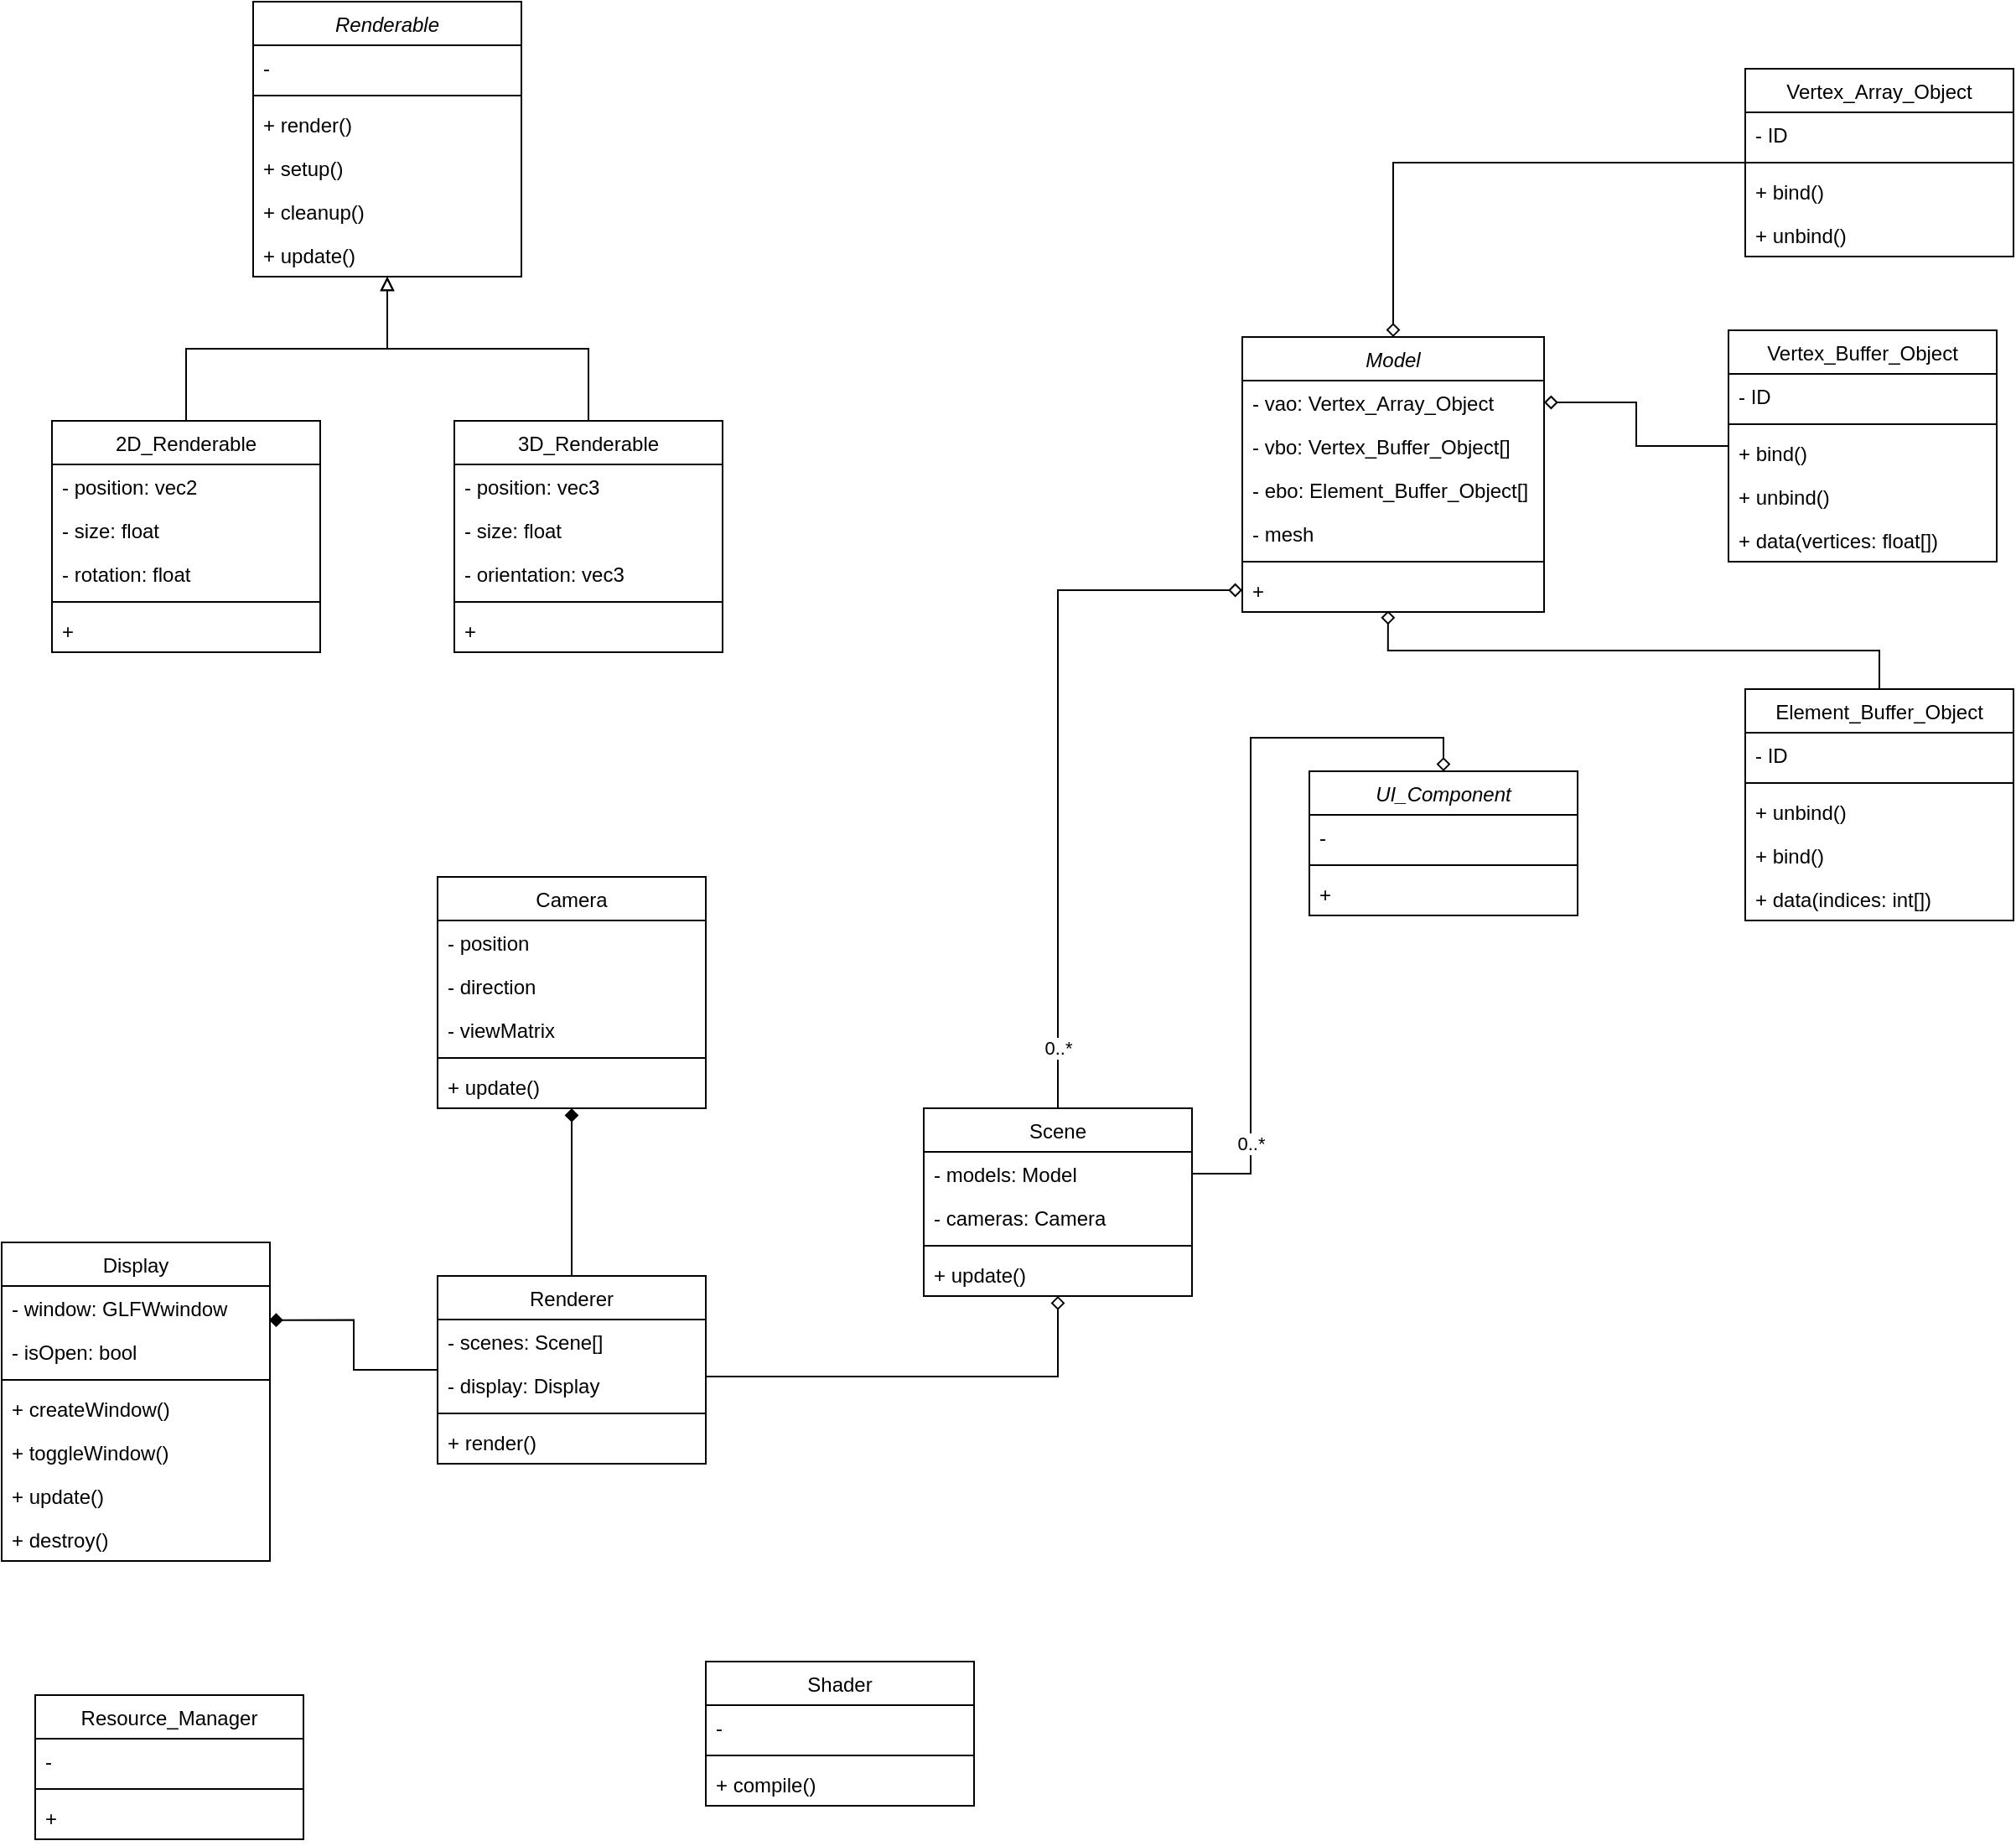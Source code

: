 <mxfile>
    <diagram id="C5RBs43oDa-KdzZeNtuy" name="Page-1">
        <mxGraphModel dx="872" dy="809" grid="1" gridSize="10" guides="1" tooltips="1" connect="1" arrows="1" fold="1" page="1" pageScale="1" pageWidth="827" pageHeight="1169" math="0" shadow="0">
            <root>
                <mxCell id="WIyWlLk6GJQsqaUBKTNV-0"/>
                <mxCell id="WIyWlLk6GJQsqaUBKTNV-1" parent="WIyWlLk6GJQsqaUBKTNV-0"/>
                <mxCell id="zkfFHV4jXpPFQw0GAbJ--0" value="Renderable" style="swimlane;fontStyle=2;align=center;verticalAlign=top;childLayout=stackLayout;horizontal=1;startSize=26;horizontalStack=0;resizeParent=1;resizeLast=0;collapsible=1;marginBottom=0;rounded=0;shadow=0;strokeWidth=1;" parent="WIyWlLk6GJQsqaUBKTNV-1" vertex="1">
                    <mxGeometry x="160" y="40" width="160" height="164" as="geometry">
                        <mxRectangle x="230" y="140" width="160" height="26" as="alternateBounds"/>
                    </mxGeometry>
                </mxCell>
                <mxCell id="zkfFHV4jXpPFQw0GAbJ--2" value="-" style="text;align=left;verticalAlign=top;spacingLeft=4;spacingRight=4;overflow=hidden;rotatable=0;points=[[0,0.5],[1,0.5]];portConstraint=eastwest;rounded=0;shadow=0;html=0;" parent="zkfFHV4jXpPFQw0GAbJ--0" vertex="1">
                    <mxGeometry y="26" width="160" height="26" as="geometry"/>
                </mxCell>
                <mxCell id="zkfFHV4jXpPFQw0GAbJ--4" value="" style="line;html=1;strokeWidth=1;align=left;verticalAlign=middle;spacingTop=-1;spacingLeft=3;spacingRight=3;rotatable=0;labelPosition=right;points=[];portConstraint=eastwest;" parent="zkfFHV4jXpPFQw0GAbJ--0" vertex="1">
                    <mxGeometry y="52" width="160" height="8" as="geometry"/>
                </mxCell>
                <mxCell id="zkfFHV4jXpPFQw0GAbJ--5" value="+ render()" style="text;align=left;verticalAlign=top;spacingLeft=4;spacingRight=4;overflow=hidden;rotatable=0;points=[[0,0.5],[1,0.5]];portConstraint=eastwest;" parent="zkfFHV4jXpPFQw0GAbJ--0" vertex="1">
                    <mxGeometry y="60" width="160" height="26" as="geometry"/>
                </mxCell>
                <mxCell id="B_xTJFVh0ETzbRGS2zj_-78" value="+ setup()" style="text;align=left;verticalAlign=top;spacingLeft=4;spacingRight=4;overflow=hidden;rotatable=0;points=[[0,0.5],[1,0.5]];portConstraint=eastwest;" parent="zkfFHV4jXpPFQw0GAbJ--0" vertex="1">
                    <mxGeometry y="86" width="160" height="26" as="geometry"/>
                </mxCell>
                <mxCell id="B_xTJFVh0ETzbRGS2zj_-81" value="+ cleanup()" style="text;align=left;verticalAlign=top;spacingLeft=4;spacingRight=4;overflow=hidden;rotatable=0;points=[[0,0.5],[1,0.5]];portConstraint=eastwest;" parent="zkfFHV4jXpPFQw0GAbJ--0" vertex="1">
                    <mxGeometry y="112" width="160" height="26" as="geometry"/>
                </mxCell>
                <mxCell id="B_xTJFVh0ETzbRGS2zj_-82" value="+ update()" style="text;align=left;verticalAlign=top;spacingLeft=4;spacingRight=4;overflow=hidden;rotatable=0;points=[[0,0.5],[1,0.5]];portConstraint=eastwest;" parent="zkfFHV4jXpPFQw0GAbJ--0" vertex="1">
                    <mxGeometry y="138" width="160" height="26" as="geometry"/>
                </mxCell>
                <mxCell id="B_xTJFVh0ETzbRGS2zj_-45" style="edgeStyle=orthogonalEdgeStyle;rounded=0;orthogonalLoop=1;jettySize=auto;html=1;entryX=0.5;entryY=1;entryDx=0;entryDy=0;endArrow=block;endFill=0;" parent="WIyWlLk6GJQsqaUBKTNV-1" source="zkfFHV4jXpPFQw0GAbJ--6" target="zkfFHV4jXpPFQw0GAbJ--0" edge="1">
                    <mxGeometry relative="1" as="geometry"/>
                </mxCell>
                <mxCell id="zkfFHV4jXpPFQw0GAbJ--6" value="2D_Renderable" style="swimlane;fontStyle=0;align=center;verticalAlign=top;childLayout=stackLayout;horizontal=1;startSize=26;horizontalStack=0;resizeParent=1;resizeLast=0;collapsible=1;marginBottom=0;rounded=0;shadow=0;strokeWidth=1;" parent="WIyWlLk6GJQsqaUBKTNV-1" vertex="1">
                    <mxGeometry x="40" y="290" width="160" height="138" as="geometry">
                        <mxRectangle x="130" y="380" width="160" height="26" as="alternateBounds"/>
                    </mxGeometry>
                </mxCell>
                <mxCell id="zkfFHV4jXpPFQw0GAbJ--7" value="- position: vec2" style="text;align=left;verticalAlign=top;spacingLeft=4;spacingRight=4;overflow=hidden;rotatable=0;points=[[0,0.5],[1,0.5]];portConstraint=eastwest;" parent="zkfFHV4jXpPFQw0GAbJ--6" vertex="1">
                    <mxGeometry y="26" width="160" height="26" as="geometry"/>
                </mxCell>
                <mxCell id="B_xTJFVh0ETzbRGS2zj_-84" value="- size: float" style="text;align=left;verticalAlign=top;spacingLeft=4;spacingRight=4;overflow=hidden;rotatable=0;points=[[0,0.5],[1,0.5]];portConstraint=eastwest;" parent="zkfFHV4jXpPFQw0GAbJ--6" vertex="1">
                    <mxGeometry y="52" width="160" height="26" as="geometry"/>
                </mxCell>
                <mxCell id="B_xTJFVh0ETzbRGS2zj_-88" value="- rotation: float" style="text;align=left;verticalAlign=top;spacingLeft=4;spacingRight=4;overflow=hidden;rotatable=0;points=[[0,0.5],[1,0.5]];portConstraint=eastwest;" parent="zkfFHV4jXpPFQw0GAbJ--6" vertex="1">
                    <mxGeometry y="78" width="160" height="26" as="geometry"/>
                </mxCell>
                <mxCell id="zkfFHV4jXpPFQw0GAbJ--9" value="" style="line;html=1;strokeWidth=1;align=left;verticalAlign=middle;spacingTop=-1;spacingLeft=3;spacingRight=3;rotatable=0;labelPosition=right;points=[];portConstraint=eastwest;" parent="zkfFHV4jXpPFQw0GAbJ--6" vertex="1">
                    <mxGeometry y="104" width="160" height="8" as="geometry"/>
                </mxCell>
                <mxCell id="zkfFHV4jXpPFQw0GAbJ--10" value="+ " style="text;align=left;verticalAlign=top;spacingLeft=4;spacingRight=4;overflow=hidden;rotatable=0;points=[[0,0.5],[1,0.5]];portConstraint=eastwest;fontStyle=0" parent="zkfFHV4jXpPFQw0GAbJ--6" vertex="1">
                    <mxGeometry y="112" width="160" height="26" as="geometry"/>
                </mxCell>
                <mxCell id="B_xTJFVh0ETzbRGS2zj_-48" style="edgeStyle=orthogonalEdgeStyle;rounded=0;orthogonalLoop=1;jettySize=auto;html=1;entryX=0.5;entryY=1;entryDx=0;entryDy=0;strokeColor=default;endArrow=block;endFill=0;" parent="WIyWlLk6GJQsqaUBKTNV-1" source="zkfFHV4jXpPFQw0GAbJ--13" target="zkfFHV4jXpPFQw0GAbJ--0" edge="1">
                    <mxGeometry relative="1" as="geometry"/>
                </mxCell>
                <mxCell id="zkfFHV4jXpPFQw0GAbJ--13" value="3D_Renderable" style="swimlane;fontStyle=0;align=center;verticalAlign=top;childLayout=stackLayout;horizontal=1;startSize=26;horizontalStack=0;resizeParent=1;resizeLast=0;collapsible=1;marginBottom=0;rounded=0;shadow=0;strokeWidth=1;" parent="WIyWlLk6GJQsqaUBKTNV-1" vertex="1">
                    <mxGeometry x="280" y="290" width="160" height="138" as="geometry">
                        <mxRectangle x="340" y="380" width="170" height="26" as="alternateBounds"/>
                    </mxGeometry>
                </mxCell>
                <mxCell id="zkfFHV4jXpPFQw0GAbJ--14" value="- position: vec3" style="text;align=left;verticalAlign=top;spacingLeft=4;spacingRight=4;overflow=hidden;rotatable=0;points=[[0,0.5],[1,0.5]];portConstraint=eastwest;" parent="zkfFHV4jXpPFQw0GAbJ--13" vertex="1">
                    <mxGeometry y="26" width="160" height="26" as="geometry"/>
                </mxCell>
                <mxCell id="B_xTJFVh0ETzbRGS2zj_-86" value="- size: float" style="text;align=left;verticalAlign=top;spacingLeft=4;spacingRight=4;overflow=hidden;rotatable=0;points=[[0,0.5],[1,0.5]];portConstraint=eastwest;" parent="zkfFHV4jXpPFQw0GAbJ--13" vertex="1">
                    <mxGeometry y="52" width="160" height="26" as="geometry"/>
                </mxCell>
                <mxCell id="B_xTJFVh0ETzbRGS2zj_-87" value="- orientation: vec3" style="text;align=left;verticalAlign=top;spacingLeft=4;spacingRight=4;overflow=hidden;rotatable=0;points=[[0,0.5],[1,0.5]];portConstraint=eastwest;" parent="zkfFHV4jXpPFQw0GAbJ--13" vertex="1">
                    <mxGeometry y="78" width="160" height="26" as="geometry"/>
                </mxCell>
                <mxCell id="zkfFHV4jXpPFQw0GAbJ--15" value="" style="line;html=1;strokeWidth=1;align=left;verticalAlign=middle;spacingTop=-1;spacingLeft=3;spacingRight=3;rotatable=0;labelPosition=right;points=[];portConstraint=eastwest;" parent="zkfFHV4jXpPFQw0GAbJ--13" vertex="1">
                    <mxGeometry y="104" width="160" height="8" as="geometry"/>
                </mxCell>
                <mxCell id="B_xTJFVh0ETzbRGS2zj_-1" value="+ " style="text;align=left;verticalAlign=top;spacingLeft=4;spacingRight=4;overflow=hidden;rotatable=0;points=[[0,0.5],[1,0.5]];portConstraint=eastwest;fontStyle=0" parent="zkfFHV4jXpPFQw0GAbJ--13" vertex="1">
                    <mxGeometry y="112" width="160" height="26" as="geometry"/>
                </mxCell>
                <mxCell id="B_xTJFVh0ETzbRGS2zj_-2" value="Model" style="swimlane;fontStyle=2;align=center;verticalAlign=top;childLayout=stackLayout;horizontal=1;startSize=26;horizontalStack=0;resizeParent=1;resizeLast=0;collapsible=1;marginBottom=0;rounded=0;shadow=0;strokeWidth=1;" parent="WIyWlLk6GJQsqaUBKTNV-1" vertex="1">
                    <mxGeometry x="750" y="240" width="180" height="164" as="geometry">
                        <mxRectangle x="340" y="380" width="170" height="26" as="alternateBounds"/>
                    </mxGeometry>
                </mxCell>
                <mxCell id="B_xTJFVh0ETzbRGS2zj_-3" value="- vao: Vertex_Array_Object" style="text;align=left;verticalAlign=top;spacingLeft=4;spacingRight=4;overflow=hidden;rotatable=0;points=[[0,0.5],[1,0.5]];portConstraint=eastwest;" parent="B_xTJFVh0ETzbRGS2zj_-2" vertex="1">
                    <mxGeometry y="26" width="180" height="26" as="geometry"/>
                </mxCell>
                <mxCell id="B_xTJFVh0ETzbRGS2zj_-89" value="- vbo: Vertex_Buffer_Object[]" style="text;align=left;verticalAlign=top;spacingLeft=4;spacingRight=4;overflow=hidden;rotatable=0;points=[[0,0.5],[1,0.5]];portConstraint=eastwest;" parent="B_xTJFVh0ETzbRGS2zj_-2" vertex="1">
                    <mxGeometry y="52" width="180" height="26" as="geometry"/>
                </mxCell>
                <mxCell id="B_xTJFVh0ETzbRGS2zj_-90" value="- ebo: Element_Buffer_Object[]" style="text;align=left;verticalAlign=top;spacingLeft=4;spacingRight=4;overflow=hidden;rotatable=0;points=[[0,0.5],[1,0.5]];portConstraint=eastwest;" parent="B_xTJFVh0ETzbRGS2zj_-2" vertex="1">
                    <mxGeometry y="78" width="180" height="26" as="geometry"/>
                </mxCell>
                <mxCell id="B_xTJFVh0ETzbRGS2zj_-93" value="- mesh" style="text;align=left;verticalAlign=top;spacingLeft=4;spacingRight=4;overflow=hidden;rotatable=0;points=[[0,0.5],[1,0.5]];portConstraint=eastwest;" parent="B_xTJFVh0ETzbRGS2zj_-2" vertex="1">
                    <mxGeometry y="104" width="180" height="26" as="geometry"/>
                </mxCell>
                <mxCell id="B_xTJFVh0ETzbRGS2zj_-4" value="" style="line;html=1;strokeWidth=1;align=left;verticalAlign=middle;spacingTop=-1;spacingLeft=3;spacingRight=3;rotatable=0;labelPosition=right;points=[];portConstraint=eastwest;" parent="B_xTJFVh0ETzbRGS2zj_-2" vertex="1">
                    <mxGeometry y="130" width="180" height="8" as="geometry"/>
                </mxCell>
                <mxCell id="B_xTJFVh0ETzbRGS2zj_-5" value="+" style="text;align=left;verticalAlign=top;spacingLeft=4;spacingRight=4;overflow=hidden;rotatable=0;points=[[0,0.5],[1,0.5]];portConstraint=eastwest;fontStyle=0" parent="B_xTJFVh0ETzbRGS2zj_-2" vertex="1">
                    <mxGeometry y="138" width="180" height="26" as="geometry"/>
                </mxCell>
                <mxCell id="B_xTJFVh0ETzbRGS2zj_-6" value="Shader" style="swimlane;fontStyle=0;align=center;verticalAlign=top;childLayout=stackLayout;horizontal=1;startSize=26;horizontalStack=0;resizeParent=1;resizeLast=0;collapsible=1;marginBottom=0;rounded=0;shadow=0;strokeWidth=1;" parent="WIyWlLk6GJQsqaUBKTNV-1" vertex="1">
                    <mxGeometry x="430" y="1030" width="160" height="86" as="geometry">
                        <mxRectangle x="340" y="380" width="170" height="26" as="alternateBounds"/>
                    </mxGeometry>
                </mxCell>
                <mxCell id="B_xTJFVh0ETzbRGS2zj_-7" value="- " style="text;align=left;verticalAlign=top;spacingLeft=4;spacingRight=4;overflow=hidden;rotatable=0;points=[[0,0.5],[1,0.5]];portConstraint=eastwest;" parent="B_xTJFVh0ETzbRGS2zj_-6" vertex="1">
                    <mxGeometry y="26" width="160" height="26" as="geometry"/>
                </mxCell>
                <mxCell id="B_xTJFVh0ETzbRGS2zj_-8" value="" style="line;html=1;strokeWidth=1;align=left;verticalAlign=middle;spacingTop=-1;spacingLeft=3;spacingRight=3;rotatable=0;labelPosition=right;points=[];portConstraint=eastwest;" parent="B_xTJFVh0ETzbRGS2zj_-6" vertex="1">
                    <mxGeometry y="52" width="160" height="8" as="geometry"/>
                </mxCell>
                <mxCell id="B_xTJFVh0ETzbRGS2zj_-9" value="+ compile()" style="text;align=left;verticalAlign=top;spacingLeft=4;spacingRight=4;overflow=hidden;rotatable=0;points=[[0,0.5],[1,0.5]];portConstraint=eastwest;fontStyle=0" parent="B_xTJFVh0ETzbRGS2zj_-6" vertex="1">
                    <mxGeometry y="60" width="160" height="26" as="geometry"/>
                </mxCell>
                <mxCell id="B_xTJFVh0ETzbRGS2zj_-50" style="edgeStyle=orthogonalEdgeStyle;rounded=0;orthogonalLoop=1;jettySize=auto;html=1;entryX=0.5;entryY=0;entryDx=0;entryDy=0;strokeColor=default;endArrow=diamond;endFill=0;" parent="WIyWlLk6GJQsqaUBKTNV-1" source="B_xTJFVh0ETzbRGS2zj_-10" target="B_xTJFVh0ETzbRGS2zj_-2" edge="1">
                    <mxGeometry relative="1" as="geometry"/>
                </mxCell>
                <mxCell id="B_xTJFVh0ETzbRGS2zj_-10" value="Vertex_Array_Object" style="swimlane;fontStyle=0;align=center;verticalAlign=top;childLayout=stackLayout;horizontal=1;startSize=26;horizontalStack=0;resizeParent=1;resizeLast=0;collapsible=1;marginBottom=0;rounded=0;shadow=0;strokeWidth=1;" parent="WIyWlLk6GJQsqaUBKTNV-1" vertex="1">
                    <mxGeometry x="1050" y="80" width="160" height="112" as="geometry">
                        <mxRectangle x="340" y="380" width="170" height="26" as="alternateBounds"/>
                    </mxGeometry>
                </mxCell>
                <mxCell id="B_xTJFVh0ETzbRGS2zj_-11" value="- ID" style="text;align=left;verticalAlign=top;spacingLeft=4;spacingRight=4;overflow=hidden;rotatable=0;points=[[0,0.5],[1,0.5]];portConstraint=eastwest;" parent="B_xTJFVh0ETzbRGS2zj_-10" vertex="1">
                    <mxGeometry y="26" width="160" height="26" as="geometry"/>
                </mxCell>
                <mxCell id="B_xTJFVh0ETzbRGS2zj_-12" value="" style="line;html=1;strokeWidth=1;align=left;verticalAlign=middle;spacingTop=-1;spacingLeft=3;spacingRight=3;rotatable=0;labelPosition=right;points=[];portConstraint=eastwest;" parent="B_xTJFVh0ETzbRGS2zj_-10" vertex="1">
                    <mxGeometry y="52" width="160" height="8" as="geometry"/>
                </mxCell>
                <mxCell id="B_xTJFVh0ETzbRGS2zj_-13" value="+ bind()" style="text;align=left;verticalAlign=top;spacingLeft=4;spacingRight=4;overflow=hidden;rotatable=0;points=[[0,0.5],[1,0.5]];portConstraint=eastwest;fontStyle=0" parent="B_xTJFVh0ETzbRGS2zj_-10" vertex="1">
                    <mxGeometry y="60" width="160" height="26" as="geometry"/>
                </mxCell>
                <mxCell id="B_xTJFVh0ETzbRGS2zj_-68" value="+ unbind()" style="text;align=left;verticalAlign=top;spacingLeft=4;spacingRight=4;overflow=hidden;rotatable=0;points=[[0,0.5],[1,0.5]];portConstraint=eastwest;fontStyle=0" parent="B_xTJFVh0ETzbRGS2zj_-10" vertex="1">
                    <mxGeometry y="86" width="160" height="26" as="geometry"/>
                </mxCell>
                <mxCell id="B_xTJFVh0ETzbRGS2zj_-51" style="edgeStyle=orthogonalEdgeStyle;rounded=0;orthogonalLoop=1;jettySize=auto;html=1;entryX=1;entryY=0.5;entryDx=0;entryDy=0;strokeColor=default;endArrow=diamond;endFill=0;" parent="WIyWlLk6GJQsqaUBKTNV-1" source="B_xTJFVh0ETzbRGS2zj_-14" target="B_xTJFVh0ETzbRGS2zj_-3" edge="1">
                    <mxGeometry relative="1" as="geometry"/>
                </mxCell>
                <mxCell id="B_xTJFVh0ETzbRGS2zj_-14" value="Vertex_Buffer_Object" style="swimlane;fontStyle=0;align=center;verticalAlign=top;childLayout=stackLayout;horizontal=1;startSize=26;horizontalStack=0;resizeParent=1;resizeLast=0;collapsible=1;marginBottom=0;rounded=0;shadow=0;strokeWidth=1;" parent="WIyWlLk6GJQsqaUBKTNV-1" vertex="1">
                    <mxGeometry x="1040" y="236" width="160" height="138" as="geometry">
                        <mxRectangle x="340" y="380" width="170" height="26" as="alternateBounds"/>
                    </mxGeometry>
                </mxCell>
                <mxCell id="B_xTJFVh0ETzbRGS2zj_-15" value="- ID" style="text;align=left;verticalAlign=top;spacingLeft=4;spacingRight=4;overflow=hidden;rotatable=0;points=[[0,0.5],[1,0.5]];portConstraint=eastwest;" parent="B_xTJFVh0ETzbRGS2zj_-14" vertex="1">
                    <mxGeometry y="26" width="160" height="26" as="geometry"/>
                </mxCell>
                <mxCell id="B_xTJFVh0ETzbRGS2zj_-16" value="" style="line;html=1;strokeWidth=1;align=left;verticalAlign=middle;spacingTop=-1;spacingLeft=3;spacingRight=3;rotatable=0;labelPosition=right;points=[];portConstraint=eastwest;" parent="B_xTJFVh0ETzbRGS2zj_-14" vertex="1">
                    <mxGeometry y="52" width="160" height="8" as="geometry"/>
                </mxCell>
                <mxCell id="B_xTJFVh0ETzbRGS2zj_-69" value="+ bind()" style="text;align=left;verticalAlign=top;spacingLeft=4;spacingRight=4;overflow=hidden;rotatable=0;points=[[0,0.5],[1,0.5]];portConstraint=eastwest;fontStyle=0" parent="B_xTJFVh0ETzbRGS2zj_-14" vertex="1">
                    <mxGeometry y="60" width="160" height="26" as="geometry"/>
                </mxCell>
                <mxCell id="B_xTJFVh0ETzbRGS2zj_-70" value="+ unbind()" style="text;align=left;verticalAlign=top;spacingLeft=4;spacingRight=4;overflow=hidden;rotatable=0;points=[[0,0.5],[1,0.5]];portConstraint=eastwest;fontStyle=0" parent="B_xTJFVh0ETzbRGS2zj_-14" vertex="1">
                    <mxGeometry y="86" width="160" height="26" as="geometry"/>
                </mxCell>
                <mxCell id="B_xTJFVh0ETzbRGS2zj_-91" value="+ data(vertices: float[])" style="text;align=left;verticalAlign=top;spacingLeft=4;spacingRight=4;overflow=hidden;rotatable=0;points=[[0,0.5],[1,0.5]];portConstraint=eastwest;fontStyle=0" parent="B_xTJFVh0ETzbRGS2zj_-14" vertex="1">
                    <mxGeometry y="112" width="160" height="26" as="geometry"/>
                </mxCell>
                <mxCell id="B_xTJFVh0ETzbRGS2zj_-52" style="edgeStyle=orthogonalEdgeStyle;rounded=0;orthogonalLoop=1;jettySize=auto;html=1;entryX=0.483;entryY=0.97;entryDx=0;entryDy=0;entryPerimeter=0;strokeColor=default;endArrow=diamond;endFill=0;" parent="WIyWlLk6GJQsqaUBKTNV-1" source="B_xTJFVh0ETzbRGS2zj_-18" target="B_xTJFVh0ETzbRGS2zj_-5" edge="1">
                    <mxGeometry relative="1" as="geometry"/>
                </mxCell>
                <mxCell id="B_xTJFVh0ETzbRGS2zj_-18" value="Element_Buffer_Object" style="swimlane;fontStyle=0;align=center;verticalAlign=top;childLayout=stackLayout;horizontal=1;startSize=26;horizontalStack=0;resizeParent=1;resizeLast=0;collapsible=1;marginBottom=0;rounded=0;shadow=0;strokeWidth=1;" parent="WIyWlLk6GJQsqaUBKTNV-1" vertex="1">
                    <mxGeometry x="1050" y="450" width="160" height="138" as="geometry">
                        <mxRectangle x="340" y="380" width="170" height="26" as="alternateBounds"/>
                    </mxGeometry>
                </mxCell>
                <mxCell id="B_xTJFVh0ETzbRGS2zj_-19" value="- ID" style="text;align=left;verticalAlign=top;spacingLeft=4;spacingRight=4;overflow=hidden;rotatable=0;points=[[0,0.5],[1,0.5]];portConstraint=eastwest;" parent="B_xTJFVh0ETzbRGS2zj_-18" vertex="1">
                    <mxGeometry y="26" width="160" height="26" as="geometry"/>
                </mxCell>
                <mxCell id="B_xTJFVh0ETzbRGS2zj_-20" value="" style="line;html=1;strokeWidth=1;align=left;verticalAlign=middle;spacingTop=-1;spacingLeft=3;spacingRight=3;rotatable=0;labelPosition=right;points=[];portConstraint=eastwest;" parent="B_xTJFVh0ETzbRGS2zj_-18" vertex="1">
                    <mxGeometry y="52" width="160" height="8" as="geometry"/>
                </mxCell>
                <mxCell id="B_xTJFVh0ETzbRGS2zj_-72" value="+ unbind()" style="text;align=left;verticalAlign=top;spacingLeft=4;spacingRight=4;overflow=hidden;rotatable=0;points=[[0,0.5],[1,0.5]];portConstraint=eastwest;fontStyle=0" parent="B_xTJFVh0ETzbRGS2zj_-18" vertex="1">
                    <mxGeometry y="60" width="160" height="26" as="geometry"/>
                </mxCell>
                <mxCell id="B_xTJFVh0ETzbRGS2zj_-71" value="+ bind()" style="text;align=left;verticalAlign=top;spacingLeft=4;spacingRight=4;overflow=hidden;rotatable=0;points=[[0,0.5],[1,0.5]];portConstraint=eastwest;fontStyle=0" parent="B_xTJFVh0ETzbRGS2zj_-18" vertex="1">
                    <mxGeometry y="86" width="160" height="26" as="geometry"/>
                </mxCell>
                <mxCell id="B_xTJFVh0ETzbRGS2zj_-92" value="+ data(indices: int[])" style="text;align=left;verticalAlign=top;spacingLeft=4;spacingRight=4;overflow=hidden;rotatable=0;points=[[0,0.5],[1,0.5]];portConstraint=eastwest;fontStyle=0" parent="B_xTJFVh0ETzbRGS2zj_-18" vertex="1">
                    <mxGeometry y="112" width="160" height="26" as="geometry"/>
                </mxCell>
                <mxCell id="B_xTJFVh0ETzbRGS2zj_-22" value="Camera" style="swimlane;fontStyle=0;align=center;verticalAlign=top;childLayout=stackLayout;horizontal=1;startSize=26;horizontalStack=0;resizeParent=1;resizeLast=0;collapsible=1;marginBottom=0;rounded=0;shadow=0;strokeWidth=1;" parent="WIyWlLk6GJQsqaUBKTNV-1" vertex="1">
                    <mxGeometry x="270" y="562" width="160" height="138" as="geometry">
                        <mxRectangle x="340" y="380" width="170" height="26" as="alternateBounds"/>
                    </mxGeometry>
                </mxCell>
                <mxCell id="B_xTJFVh0ETzbRGS2zj_-23" value="- position" style="text;align=left;verticalAlign=top;spacingLeft=4;spacingRight=4;overflow=hidden;rotatable=0;points=[[0,0.5],[1,0.5]];portConstraint=eastwest;" parent="B_xTJFVh0ETzbRGS2zj_-22" vertex="1">
                    <mxGeometry y="26" width="160" height="26" as="geometry"/>
                </mxCell>
                <mxCell id="B_xTJFVh0ETzbRGS2zj_-73" value="- direction" style="text;align=left;verticalAlign=top;spacingLeft=4;spacingRight=4;overflow=hidden;rotatable=0;points=[[0,0.5],[1,0.5]];portConstraint=eastwest;" parent="B_xTJFVh0ETzbRGS2zj_-22" vertex="1">
                    <mxGeometry y="52" width="160" height="26" as="geometry"/>
                </mxCell>
                <mxCell id="B_xTJFVh0ETzbRGS2zj_-74" value="- viewMatrix" style="text;align=left;verticalAlign=top;spacingLeft=4;spacingRight=4;overflow=hidden;rotatable=0;points=[[0,0.5],[1,0.5]];portConstraint=eastwest;" parent="B_xTJFVh0ETzbRGS2zj_-22" vertex="1">
                    <mxGeometry y="78" width="160" height="26" as="geometry"/>
                </mxCell>
                <mxCell id="B_xTJFVh0ETzbRGS2zj_-24" value="" style="line;html=1;strokeWidth=1;align=left;verticalAlign=middle;spacingTop=-1;spacingLeft=3;spacingRight=3;rotatable=0;labelPosition=right;points=[];portConstraint=eastwest;" parent="B_xTJFVh0ETzbRGS2zj_-22" vertex="1">
                    <mxGeometry y="104" width="160" height="8" as="geometry"/>
                </mxCell>
                <mxCell id="B_xTJFVh0ETzbRGS2zj_-25" value="+ update()" style="text;align=left;verticalAlign=top;spacingLeft=4;spacingRight=4;overflow=hidden;rotatable=0;points=[[0,0.5],[1,0.5]];portConstraint=eastwest;fontStyle=0" parent="B_xTJFVh0ETzbRGS2zj_-22" vertex="1">
                    <mxGeometry y="112" width="160" height="26" as="geometry"/>
                </mxCell>
                <mxCell id="B_xTJFVh0ETzbRGS2zj_-60" style="edgeStyle=orthogonalEdgeStyle;rounded=0;orthogonalLoop=1;jettySize=auto;html=1;strokeColor=default;endArrow=diamond;endFill=0;" parent="WIyWlLk6GJQsqaUBKTNV-1" source="B_xTJFVh0ETzbRGS2zj_-26" target="B_xTJFVh0ETzbRGS2zj_-5" edge="1">
                    <mxGeometry relative="1" as="geometry"/>
                </mxCell>
                <mxCell id="B_xTJFVh0ETzbRGS2zj_-64" value="0..*" style="edgeLabel;html=1;align=center;verticalAlign=middle;resizable=0;points=[];" parent="B_xTJFVh0ETzbRGS2zj_-60" vertex="1" connectable="0">
                    <mxGeometry x="-0.826" relative="1" as="geometry">
                        <mxPoint as="offset"/>
                    </mxGeometry>
                </mxCell>
                <mxCell id="B_xTJFVh0ETzbRGS2zj_-26" value="Scene" style="swimlane;fontStyle=0;align=center;verticalAlign=top;childLayout=stackLayout;horizontal=1;startSize=26;horizontalStack=0;resizeParent=1;resizeLast=0;collapsible=1;marginBottom=0;rounded=0;shadow=0;strokeWidth=1;" parent="WIyWlLk6GJQsqaUBKTNV-1" vertex="1">
                    <mxGeometry x="560" y="700" width="160" height="112" as="geometry">
                        <mxRectangle x="340" y="380" width="170" height="26" as="alternateBounds"/>
                    </mxGeometry>
                </mxCell>
                <mxCell id="B_xTJFVh0ETzbRGS2zj_-27" value="- models: Model" style="text;align=left;verticalAlign=top;spacingLeft=4;spacingRight=4;overflow=hidden;rotatable=0;points=[[0,0.5],[1,0.5]];portConstraint=eastwest;" parent="B_xTJFVh0ETzbRGS2zj_-26" vertex="1">
                    <mxGeometry y="26" width="160" height="26" as="geometry"/>
                </mxCell>
                <mxCell id="B_xTJFVh0ETzbRGS2zj_-75" value="- cameras: Camera" style="text;align=left;verticalAlign=top;spacingLeft=4;spacingRight=4;overflow=hidden;rotatable=0;points=[[0,0.5],[1,0.5]];portConstraint=eastwest;" parent="B_xTJFVh0ETzbRGS2zj_-26" vertex="1">
                    <mxGeometry y="52" width="160" height="26" as="geometry"/>
                </mxCell>
                <mxCell id="B_xTJFVh0ETzbRGS2zj_-28" value="" style="line;html=1;strokeWidth=1;align=left;verticalAlign=middle;spacingTop=-1;spacingLeft=3;spacingRight=3;rotatable=0;labelPosition=right;points=[];portConstraint=eastwest;" parent="B_xTJFVh0ETzbRGS2zj_-26" vertex="1">
                    <mxGeometry y="78" width="160" height="8" as="geometry"/>
                </mxCell>
                <mxCell id="B_xTJFVh0ETzbRGS2zj_-29" value="+ update()" style="text;align=left;verticalAlign=top;spacingLeft=4;spacingRight=4;overflow=hidden;rotatable=0;points=[[0,0.5],[1,0.5]];portConstraint=eastwest;fontStyle=0" parent="B_xTJFVh0ETzbRGS2zj_-26" vertex="1">
                    <mxGeometry y="86" width="160" height="26" as="geometry"/>
                </mxCell>
                <mxCell id="B_xTJFVh0ETzbRGS2zj_-57" style="edgeStyle=orthogonalEdgeStyle;rounded=0;orthogonalLoop=1;jettySize=auto;html=1;entryX=0.997;entryY=0.782;entryDx=0;entryDy=0;entryPerimeter=0;strokeColor=default;endArrow=diamond;endFill=1;" parent="WIyWlLk6GJQsqaUBKTNV-1" source="B_xTJFVh0ETzbRGS2zj_-30" target="B_xTJFVh0ETzbRGS2zj_-54" edge="1">
                    <mxGeometry relative="1" as="geometry"/>
                </mxCell>
                <mxCell id="B_xTJFVh0ETzbRGS2zj_-94" style="edgeStyle=orthogonalEdgeStyle;rounded=0;orthogonalLoop=1;jettySize=auto;html=1;strokeColor=default;endArrow=diamond;endFill=0;" parent="WIyWlLk6GJQsqaUBKTNV-1" source="B_xTJFVh0ETzbRGS2zj_-30" target="B_xTJFVh0ETzbRGS2zj_-29" edge="1">
                    <mxGeometry relative="1" as="geometry">
                        <Array as="points">
                            <mxPoint x="640" y="860"/>
                        </Array>
                    </mxGeometry>
                </mxCell>
                <mxCell id="6" style="edgeStyle=none;html=1;endArrow=diamond;endFill=1;" edge="1" parent="WIyWlLk6GJQsqaUBKTNV-1" source="B_xTJFVh0ETzbRGS2zj_-30">
                    <mxGeometry relative="1" as="geometry">
                        <mxPoint x="350" y="700" as="targetPoint"/>
                    </mxGeometry>
                </mxCell>
                <mxCell id="B_xTJFVh0ETzbRGS2zj_-30" value="Renderer" style="swimlane;fontStyle=0;align=center;verticalAlign=top;childLayout=stackLayout;horizontal=1;startSize=26;horizontalStack=0;resizeParent=1;resizeLast=0;collapsible=1;marginBottom=0;rounded=0;shadow=0;strokeWidth=1;" parent="WIyWlLk6GJQsqaUBKTNV-1" vertex="1">
                    <mxGeometry x="270" y="800" width="160" height="112" as="geometry">
                        <mxRectangle x="340" y="380" width="170" height="26" as="alternateBounds"/>
                    </mxGeometry>
                </mxCell>
                <mxCell id="B_xTJFVh0ETzbRGS2zj_-31" value="- scenes: Scene[]" style="text;align=left;verticalAlign=top;spacingLeft=4;spacingRight=4;overflow=hidden;rotatable=0;points=[[0,0.5],[1,0.5]];portConstraint=eastwest;" parent="B_xTJFVh0ETzbRGS2zj_-30" vertex="1">
                    <mxGeometry y="26" width="160" height="26" as="geometry"/>
                </mxCell>
                <mxCell id="5" value="- display: Display" style="text;align=left;verticalAlign=top;spacingLeft=4;spacingRight=4;overflow=hidden;rotatable=0;points=[[0,0.5],[1,0.5]];portConstraint=eastwest;" vertex="1" parent="B_xTJFVh0ETzbRGS2zj_-30">
                    <mxGeometry y="52" width="160" height="26" as="geometry"/>
                </mxCell>
                <mxCell id="B_xTJFVh0ETzbRGS2zj_-32" value="" style="line;html=1;strokeWidth=1;align=left;verticalAlign=middle;spacingTop=-1;spacingLeft=3;spacingRight=3;rotatable=0;labelPosition=right;points=[];portConstraint=eastwest;" parent="B_xTJFVh0ETzbRGS2zj_-30" vertex="1">
                    <mxGeometry y="78" width="160" height="8" as="geometry"/>
                </mxCell>
                <mxCell id="B_xTJFVh0ETzbRGS2zj_-33" value="+ render()" style="text;align=left;verticalAlign=top;spacingLeft=4;spacingRight=4;overflow=hidden;rotatable=0;points=[[0,0.5],[1,0.5]];portConstraint=eastwest;fontStyle=0" parent="B_xTJFVh0ETzbRGS2zj_-30" vertex="1">
                    <mxGeometry y="86" width="160" height="26" as="geometry"/>
                </mxCell>
                <mxCell id="B_xTJFVh0ETzbRGS2zj_-34" value="Resource_Manager" style="swimlane;fontStyle=0;align=center;verticalAlign=top;childLayout=stackLayout;horizontal=1;startSize=26;horizontalStack=0;resizeParent=1;resizeLast=0;collapsible=1;marginBottom=0;rounded=0;shadow=0;strokeWidth=1;" parent="WIyWlLk6GJQsqaUBKTNV-1" vertex="1">
                    <mxGeometry x="30" y="1050" width="160" height="86" as="geometry">
                        <mxRectangle x="340" y="380" width="170" height="26" as="alternateBounds"/>
                    </mxGeometry>
                </mxCell>
                <mxCell id="B_xTJFVh0ETzbRGS2zj_-35" value="-" style="text;align=left;verticalAlign=top;spacingLeft=4;spacingRight=4;overflow=hidden;rotatable=0;points=[[0,0.5],[1,0.5]];portConstraint=eastwest;" parent="B_xTJFVh0ETzbRGS2zj_-34" vertex="1">
                    <mxGeometry y="26" width="160" height="26" as="geometry"/>
                </mxCell>
                <mxCell id="B_xTJFVh0ETzbRGS2zj_-36" value="" style="line;html=1;strokeWidth=1;align=left;verticalAlign=middle;spacingTop=-1;spacingLeft=3;spacingRight=3;rotatable=0;labelPosition=right;points=[];portConstraint=eastwest;" parent="B_xTJFVh0ETzbRGS2zj_-34" vertex="1">
                    <mxGeometry y="52" width="160" height="8" as="geometry"/>
                </mxCell>
                <mxCell id="B_xTJFVh0ETzbRGS2zj_-37" value="+" style="text;align=left;verticalAlign=top;spacingLeft=4;spacingRight=4;overflow=hidden;rotatable=0;points=[[0,0.5],[1,0.5]];portConstraint=eastwest;fontStyle=0" parent="B_xTJFVh0ETzbRGS2zj_-34" vertex="1">
                    <mxGeometry y="60" width="160" height="26" as="geometry"/>
                </mxCell>
                <mxCell id="B_xTJFVh0ETzbRGS2zj_-38" value="UI_Component" style="swimlane;fontStyle=2;align=center;verticalAlign=top;childLayout=stackLayout;horizontal=1;startSize=26;horizontalStack=0;resizeParent=1;resizeLast=0;collapsible=1;marginBottom=0;rounded=0;shadow=0;strokeWidth=1;" parent="WIyWlLk6GJQsqaUBKTNV-1" vertex="1">
                    <mxGeometry x="790" y="499" width="160" height="86" as="geometry">
                        <mxRectangle x="340" y="380" width="170" height="26" as="alternateBounds"/>
                    </mxGeometry>
                </mxCell>
                <mxCell id="B_xTJFVh0ETzbRGS2zj_-39" value="-" style="text;align=left;verticalAlign=top;spacingLeft=4;spacingRight=4;overflow=hidden;rotatable=0;points=[[0,0.5],[1,0.5]];portConstraint=eastwest;" parent="B_xTJFVh0ETzbRGS2zj_-38" vertex="1">
                    <mxGeometry y="26" width="160" height="26" as="geometry"/>
                </mxCell>
                <mxCell id="B_xTJFVh0ETzbRGS2zj_-40" value="" style="line;html=1;strokeWidth=1;align=left;verticalAlign=middle;spacingTop=-1;spacingLeft=3;spacingRight=3;rotatable=0;labelPosition=right;points=[];portConstraint=eastwest;" parent="B_xTJFVh0ETzbRGS2zj_-38" vertex="1">
                    <mxGeometry y="52" width="160" height="8" as="geometry"/>
                </mxCell>
                <mxCell id="B_xTJFVh0ETzbRGS2zj_-41" value="+" style="text;align=left;verticalAlign=top;spacingLeft=4;spacingRight=4;overflow=hidden;rotatable=0;points=[[0,0.5],[1,0.5]];portConstraint=eastwest;fontStyle=0" parent="B_xTJFVh0ETzbRGS2zj_-38" vertex="1">
                    <mxGeometry y="60" width="160" height="26" as="geometry"/>
                </mxCell>
                <mxCell id="B_xTJFVh0ETzbRGS2zj_-53" value="Display" style="swimlane;fontStyle=0;align=center;verticalAlign=top;childLayout=stackLayout;horizontal=1;startSize=26;horizontalStack=0;resizeParent=1;resizeLast=0;collapsible=1;marginBottom=0;rounded=0;shadow=0;strokeWidth=1;" parent="WIyWlLk6GJQsqaUBKTNV-1" vertex="1">
                    <mxGeometry x="10" y="780" width="160" height="190" as="geometry">
                        <mxRectangle x="340" y="380" width="170" height="26" as="alternateBounds"/>
                    </mxGeometry>
                </mxCell>
                <mxCell id="B_xTJFVh0ETzbRGS2zj_-54" value="- window: GLFWwindow" style="text;align=left;verticalAlign=top;spacingLeft=4;spacingRight=4;overflow=hidden;rotatable=0;points=[[0,0.5],[1,0.5]];portConstraint=eastwest;" parent="B_xTJFVh0ETzbRGS2zj_-53" vertex="1">
                    <mxGeometry y="26" width="160" height="26" as="geometry"/>
                </mxCell>
                <mxCell id="1" value="- isOpen: bool" style="text;align=left;verticalAlign=top;spacingLeft=4;spacingRight=4;overflow=hidden;rotatable=0;points=[[0,0.5],[1,0.5]];portConstraint=eastwest;" vertex="1" parent="B_xTJFVh0ETzbRGS2zj_-53">
                    <mxGeometry y="52" width="160" height="26" as="geometry"/>
                </mxCell>
                <mxCell id="B_xTJFVh0ETzbRGS2zj_-55" value="" style="line;html=1;strokeWidth=1;align=left;verticalAlign=middle;spacingTop=-1;spacingLeft=3;spacingRight=3;rotatable=0;labelPosition=right;points=[];portConstraint=eastwest;" parent="B_xTJFVh0ETzbRGS2zj_-53" vertex="1">
                    <mxGeometry y="78" width="160" height="8" as="geometry"/>
                </mxCell>
                <mxCell id="0" value="+ createWindow()" style="text;align=left;verticalAlign=top;spacingLeft=4;spacingRight=4;overflow=hidden;rotatable=0;points=[[0,0.5],[1,0.5]];portConstraint=eastwest;fontStyle=0" vertex="1" parent="B_xTJFVh0ETzbRGS2zj_-53">
                    <mxGeometry y="86" width="160" height="26" as="geometry"/>
                </mxCell>
                <mxCell id="B_xTJFVh0ETzbRGS2zj_-56" value="+ toggleWindow()" style="text;align=left;verticalAlign=top;spacingLeft=4;spacingRight=4;overflow=hidden;rotatable=0;points=[[0,0.5],[1,0.5]];portConstraint=eastwest;fontStyle=0" parent="B_xTJFVh0ETzbRGS2zj_-53" vertex="1">
                    <mxGeometry y="112" width="160" height="26" as="geometry"/>
                </mxCell>
                <mxCell id="2" value="+ update()" style="text;align=left;verticalAlign=top;spacingLeft=4;spacingRight=4;overflow=hidden;rotatable=0;points=[[0,0.5],[1,0.5]];portConstraint=eastwest;fontStyle=0" vertex="1" parent="B_xTJFVh0ETzbRGS2zj_-53">
                    <mxGeometry y="138" width="160" height="26" as="geometry"/>
                </mxCell>
                <mxCell id="3" value="+ destroy()" style="text;align=left;verticalAlign=top;spacingLeft=4;spacingRight=4;overflow=hidden;rotatable=0;points=[[0,0.5],[1,0.5]];portConstraint=eastwest;fontStyle=0" vertex="1" parent="B_xTJFVh0ETzbRGS2zj_-53">
                    <mxGeometry y="164" width="160" height="26" as="geometry"/>
                </mxCell>
                <mxCell id="B_xTJFVh0ETzbRGS2zj_-65" style="edgeStyle=orthogonalEdgeStyle;rounded=0;orthogonalLoop=1;jettySize=auto;html=1;entryX=0.5;entryY=0;entryDx=0;entryDy=0;strokeColor=default;endArrow=diamond;endFill=0;" parent="WIyWlLk6GJQsqaUBKTNV-1" source="B_xTJFVh0ETzbRGS2zj_-27" target="B_xTJFVh0ETzbRGS2zj_-38" edge="1">
                    <mxGeometry relative="1" as="geometry"/>
                </mxCell>
                <mxCell id="B_xTJFVh0ETzbRGS2zj_-67" value="0..*" style="edgeLabel;html=1;align=center;verticalAlign=middle;resizable=0;points=[];" parent="B_xTJFVh0ETzbRGS2zj_-65" vertex="1" connectable="0">
                    <mxGeometry x="-0.752" relative="1" as="geometry">
                        <mxPoint as="offset"/>
                    </mxGeometry>
                </mxCell>
            </root>
        </mxGraphModel>
    </diagram>
</mxfile>